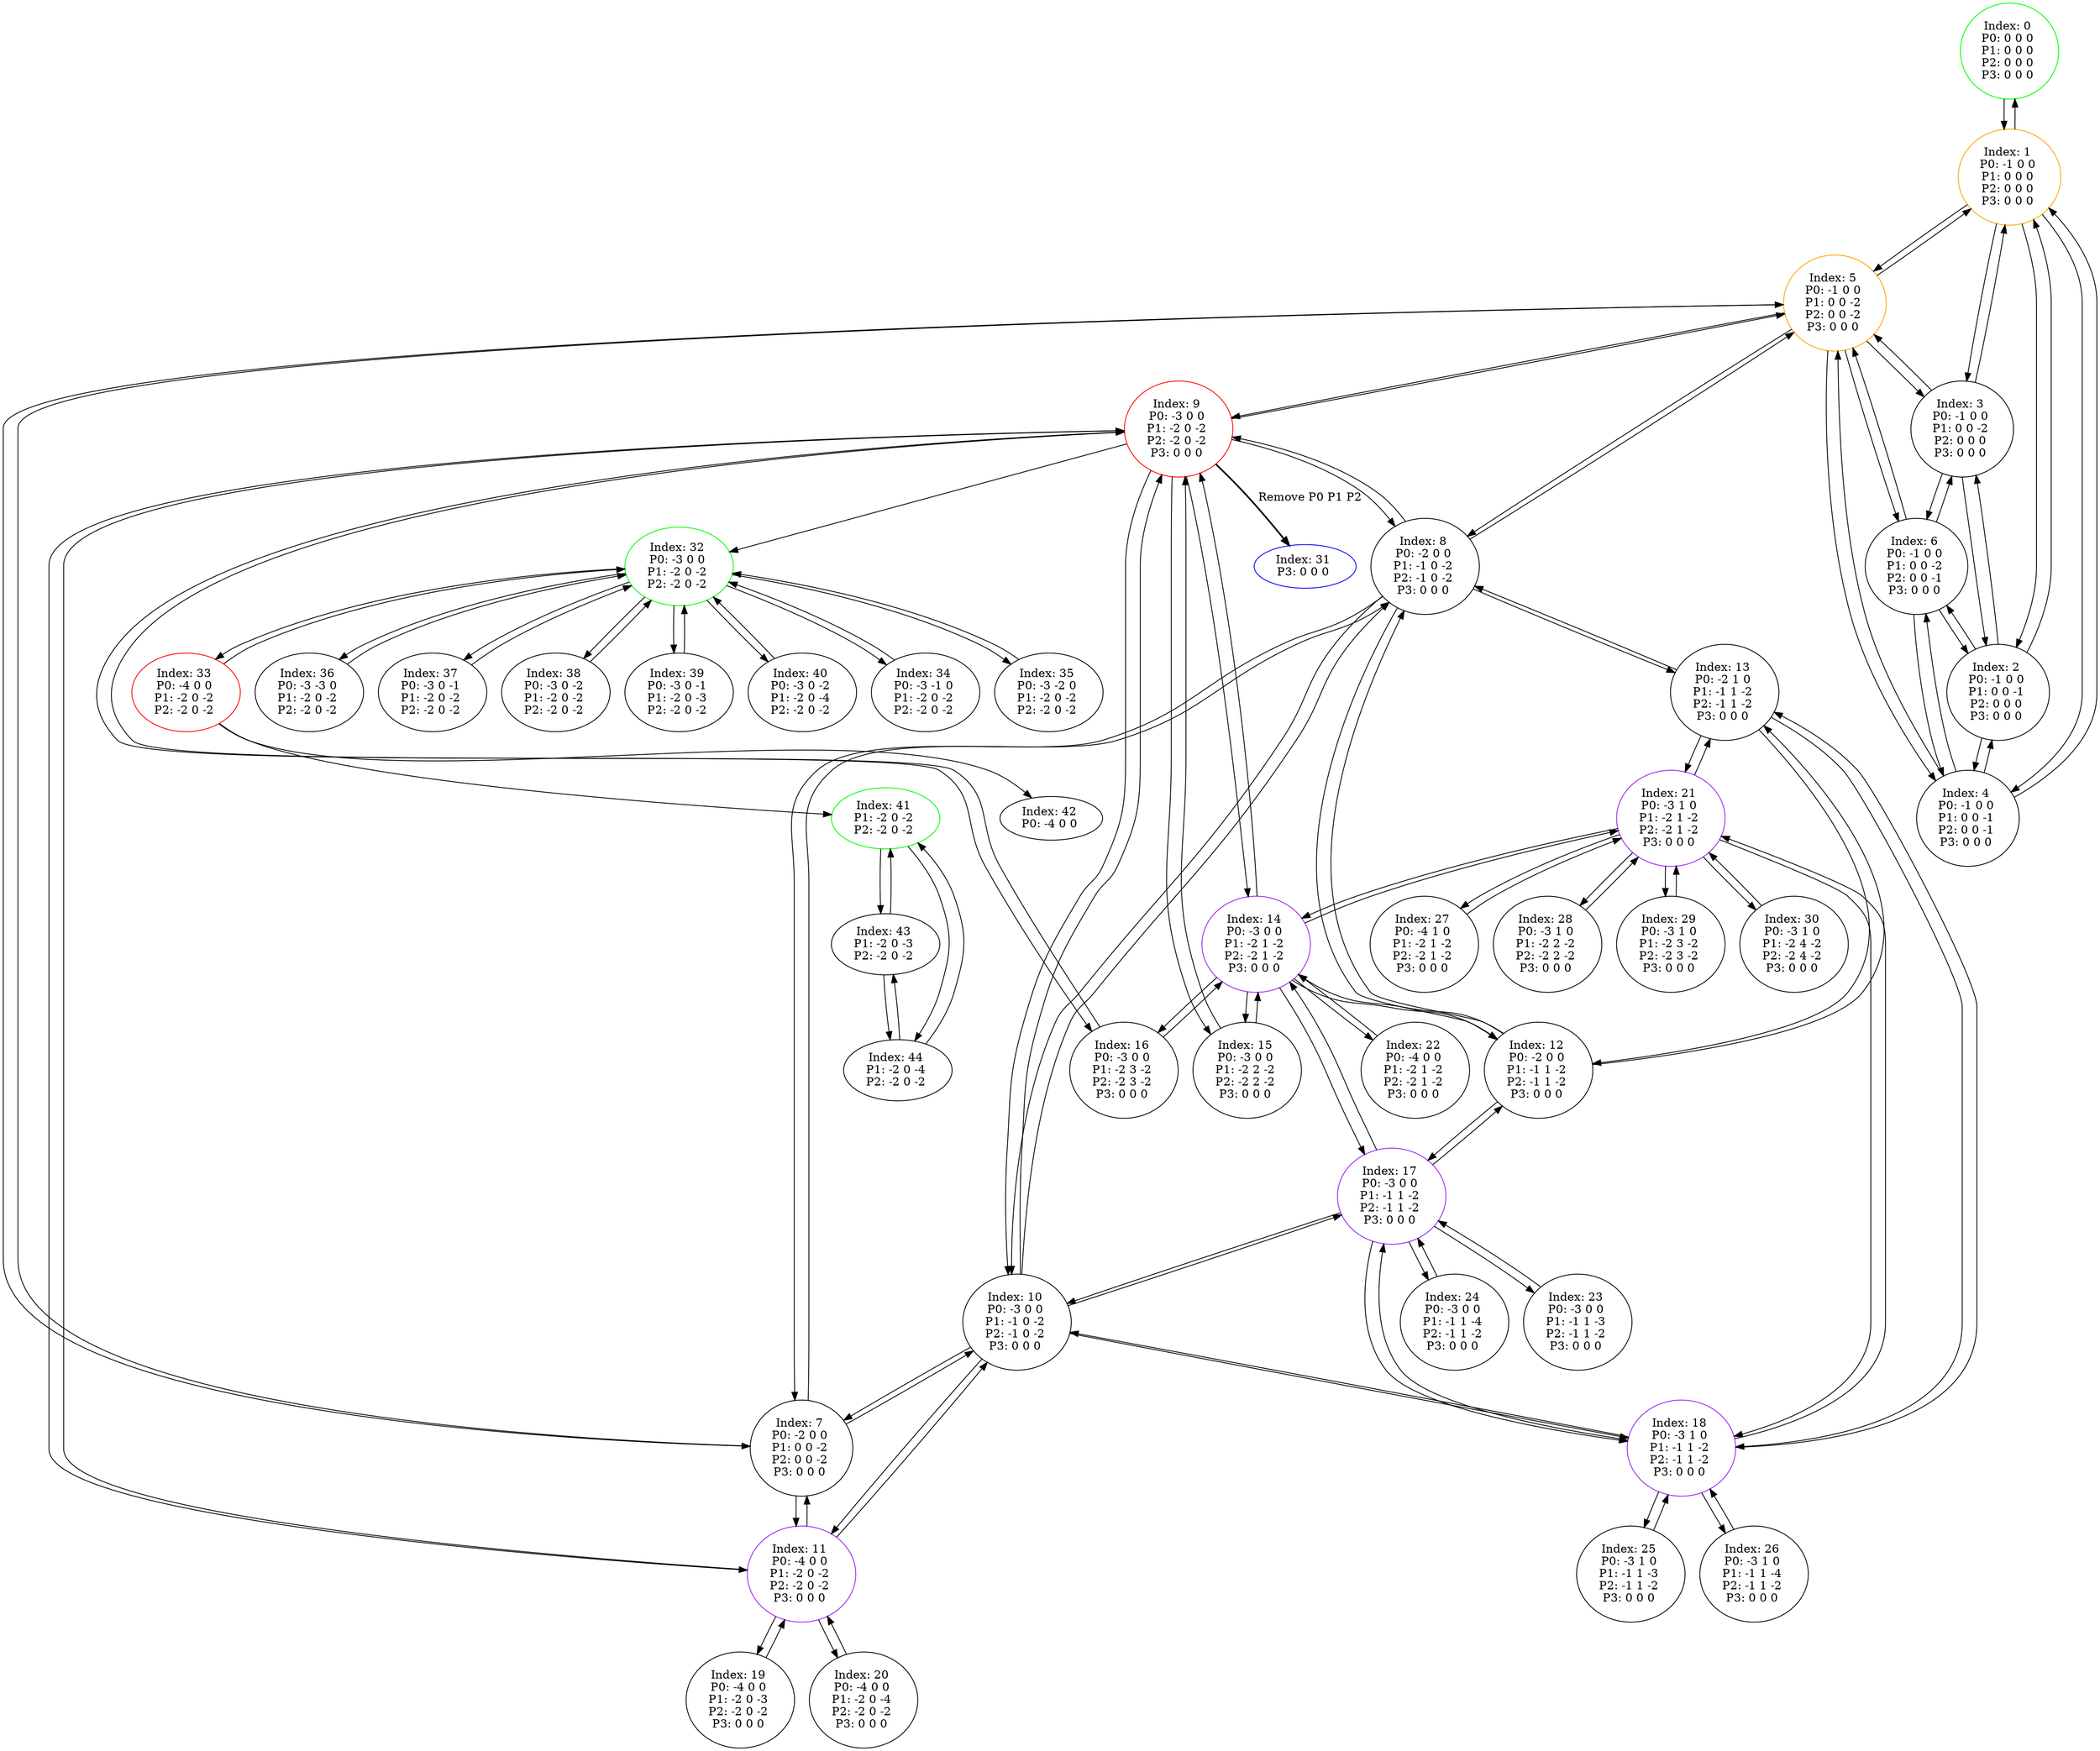 digraph G {
color = "black"
0[label = "Index: 0 
P0: 0 0 0 
P1: 0 0 0 
P2: 0 0 0 
P3: 0 0 0 
", color = "green"]
1[label = "Index: 1 
P0: -1 0 0 
P1: 0 0 0 
P2: 0 0 0 
P3: 0 0 0 
", color = "orange"]
2[label = "Index: 2 
P0: -1 0 0 
P1: 0 0 -1 
P2: 0 0 0 
P3: 0 0 0 
"]
3[label = "Index: 3 
P0: -1 0 0 
P1: 0 0 -2 
P2: 0 0 0 
P3: 0 0 0 
"]
4[label = "Index: 4 
P0: -1 0 0 
P1: 0 0 -1 
P2: 0 0 -1 
P3: 0 0 0 
"]
5[label = "Index: 5 
P0: -1 0 0 
P1: 0 0 -2 
P2: 0 0 -2 
P3: 0 0 0 
", color = "orange"]
6[label = "Index: 6 
P0: -1 0 0 
P1: 0 0 -2 
P2: 0 0 -1 
P3: 0 0 0 
"]
7[label = "Index: 7 
P0: -2 0 0 
P1: 0 0 -2 
P2: 0 0 -2 
P3: 0 0 0 
"]
8[label = "Index: 8 
P0: -2 0 0 
P1: -1 0 -2 
P2: -1 0 -2 
P3: 0 0 0 
"]
9[label = "Index: 9 
P0: -3 0 0 
P1: -2 0 -2 
P2: -2 0 -2 
P3: 0 0 0 
", color = "red"]
10[label = "Index: 10 
P0: -3 0 0 
P1: -1 0 -2 
P2: -1 0 -2 
P3: 0 0 0 
"]
11[label = "Index: 11 
P0: -4 0 0 
P1: -2 0 -2 
P2: -2 0 -2 
P3: 0 0 0 
", color = "purple"]
12[label = "Index: 12 
P0: -2 0 0 
P1: -1 1 -2 
P2: -1 1 -2 
P3: 0 0 0 
"]
13[label = "Index: 13 
P0: -2 1 0 
P1: -1 1 -2 
P2: -1 1 -2 
P3: 0 0 0 
"]
14[label = "Index: 14 
P0: -3 0 0 
P1: -2 1 -2 
P2: -2 1 -2 
P3: 0 0 0 
", color = "purple"]
15[label = "Index: 15 
P0: -3 0 0 
P1: -2 2 -2 
P2: -2 2 -2 
P3: 0 0 0 
"]
16[label = "Index: 16 
P0: -3 0 0 
P1: -2 3 -2 
P2: -2 3 -2 
P3: 0 0 0 
"]
17[label = "Index: 17 
P0: -3 0 0 
P1: -1 1 -2 
P2: -1 1 -2 
P3: 0 0 0 
", color = "purple"]
18[label = "Index: 18 
P0: -3 1 0 
P1: -1 1 -2 
P2: -1 1 -2 
P3: 0 0 0 
", color = "purple"]
19[label = "Index: 19 
P0: -4 0 0 
P1: -2 0 -3 
P2: -2 0 -2 
P3: 0 0 0 
"]
20[label = "Index: 20 
P0: -4 0 0 
P1: -2 0 -4 
P2: -2 0 -2 
P3: 0 0 0 
"]
21[label = "Index: 21 
P0: -3 1 0 
P1: -2 1 -2 
P2: -2 1 -2 
P3: 0 0 0 
", color = "purple"]
22[label = "Index: 22 
P0: -4 0 0 
P1: -2 1 -2 
P2: -2 1 -2 
P3: 0 0 0 
"]
23[label = "Index: 23 
P0: -3 0 0 
P1: -1 1 -3 
P2: -1 1 -2 
P3: 0 0 0 
"]
24[label = "Index: 24 
P0: -3 0 0 
P1: -1 1 -4 
P2: -1 1 -2 
P3: 0 0 0 
"]
25[label = "Index: 25 
P0: -3 1 0 
P1: -1 1 -3 
P2: -1 1 -2 
P3: 0 0 0 
"]
26[label = "Index: 26 
P0: -3 1 0 
P1: -1 1 -4 
P2: -1 1 -2 
P3: 0 0 0 
"]
27[label = "Index: 27 
P0: -4 1 0 
P1: -2 1 -2 
P2: -2 1 -2 
P3: 0 0 0 
"]
28[label = "Index: 28 
P0: -3 1 0 
P1: -2 2 -2 
P2: -2 2 -2 
P3: 0 0 0 
"]
29[label = "Index: 29 
P0: -3 1 0 
P1: -2 3 -2 
P2: -2 3 -2 
P3: 0 0 0 
"]
30[label = "Index: 30 
P0: -3 1 0 
P1: -2 4 -2 
P2: -2 4 -2 
P3: 0 0 0 
"]
31[label = "Index: 31 
P3: 0 0 0 
", color = "blue"]
32[label = "Index: 32 
P0: -3 0 0 
P1: -2 0 -2 
P2: -2 0 -2 
", color = "green"]
33[label = "Index: 33 
P0: -4 0 0 
P1: -2 0 -2 
P2: -2 0 -2 
", color = "red"]
34[label = "Index: 34 
P0: -3 -1 0 
P1: -2 0 -2 
P2: -2 0 -2 
"]
35[label = "Index: 35 
P0: -3 -2 0 
P1: -2 0 -2 
P2: -2 0 -2 
"]
36[label = "Index: 36 
P0: -3 -3 0 
P1: -2 0 -2 
P2: -2 0 -2 
"]
37[label = "Index: 37 
P0: -3 0 -1 
P1: -2 0 -2 
P2: -2 0 -2 
"]
38[label = "Index: 38 
P0: -3 0 -2 
P1: -2 0 -2 
P2: -2 0 -2 
"]
39[label = "Index: 39 
P0: -3 0 -1 
P1: -2 0 -3 
P2: -2 0 -2 
"]
40[label = "Index: 40 
P0: -3 0 -2 
P1: -2 0 -4 
P2: -2 0 -2 
"]
41[label = "Index: 41 
P1: -2 0 -2 
P2: -2 0 -2 
", color = "green"]
42[label = "Index: 42 
P0: -4 0 0 
"]
43[label = "Index: 43 
P1: -2 0 -3 
P2: -2 0 -2 
"]
44[label = "Index: 44 
P1: -2 0 -4 
P2: -2 0 -2 
"]
0 -> 1

1 -> 0
1 -> 2
1 -> 3
1 -> 4
1 -> 5

2 -> 1
2 -> 3
2 -> 4
2 -> 6

3 -> 1
3 -> 2
3 -> 6
3 -> 5

4 -> 1
4 -> 2
4 -> 6
4 -> 5

5 -> 1
5 -> 3
5 -> 4
5 -> 7
5 -> 6
5 -> 8
5 -> 9

6 -> 2
6 -> 3
6 -> 4
6 -> 5

7 -> 5
7 -> 8
7 -> 10
7 -> 11

8 -> 5
8 -> 7
8 -> 10
8 -> 12
8 -> 9
8 -> 13

9 -> 5
9 -> 8
9 -> 11
9 -> 10
9 -> 14
9 -> 15
9 -> 16
9 -> 31[style=bold label=" Remove P0 P1 P2 "];

9 -> 32

10 -> 7
10 -> 8
10 -> 9
10 -> 17
10 -> 11
10 -> 18

11 -> 7
11 -> 9
11 -> 10
11 -> 19
11 -> 20

12 -> 8
12 -> 17
12 -> 13
12 -> 14

13 -> 8
13 -> 12
13 -> 18
13 -> 21

14 -> 9
14 -> 12
14 -> 22
14 -> 21
14 -> 17
14 -> 15
14 -> 16

15 -> 9
15 -> 14

16 -> 9
16 -> 14

17 -> 10
17 -> 12
17 -> 18
17 -> 23
17 -> 24
17 -> 14

18 -> 10
18 -> 13
18 -> 17
18 -> 25
18 -> 26
18 -> 21

19 -> 11

20 -> 11

21 -> 13
21 -> 14
21 -> 27
21 -> 18
21 -> 28
21 -> 29
21 -> 30

22 -> 14

23 -> 17

24 -> 17

25 -> 18

26 -> 18

27 -> 21

28 -> 21

29 -> 21

30 -> 21

32 -> 33
32 -> 34
32 -> 35
32 -> 36
32 -> 37
32 -> 38
32 -> 39
32 -> 40

33 -> 32
33 -> 41
33 -> 42

34 -> 32

35 -> 32

36 -> 32

37 -> 32

38 -> 32

39 -> 32

40 -> 32

41 -> 43
41 -> 44

43 -> 41
43 -> 44

44 -> 41
44 -> 43

}
